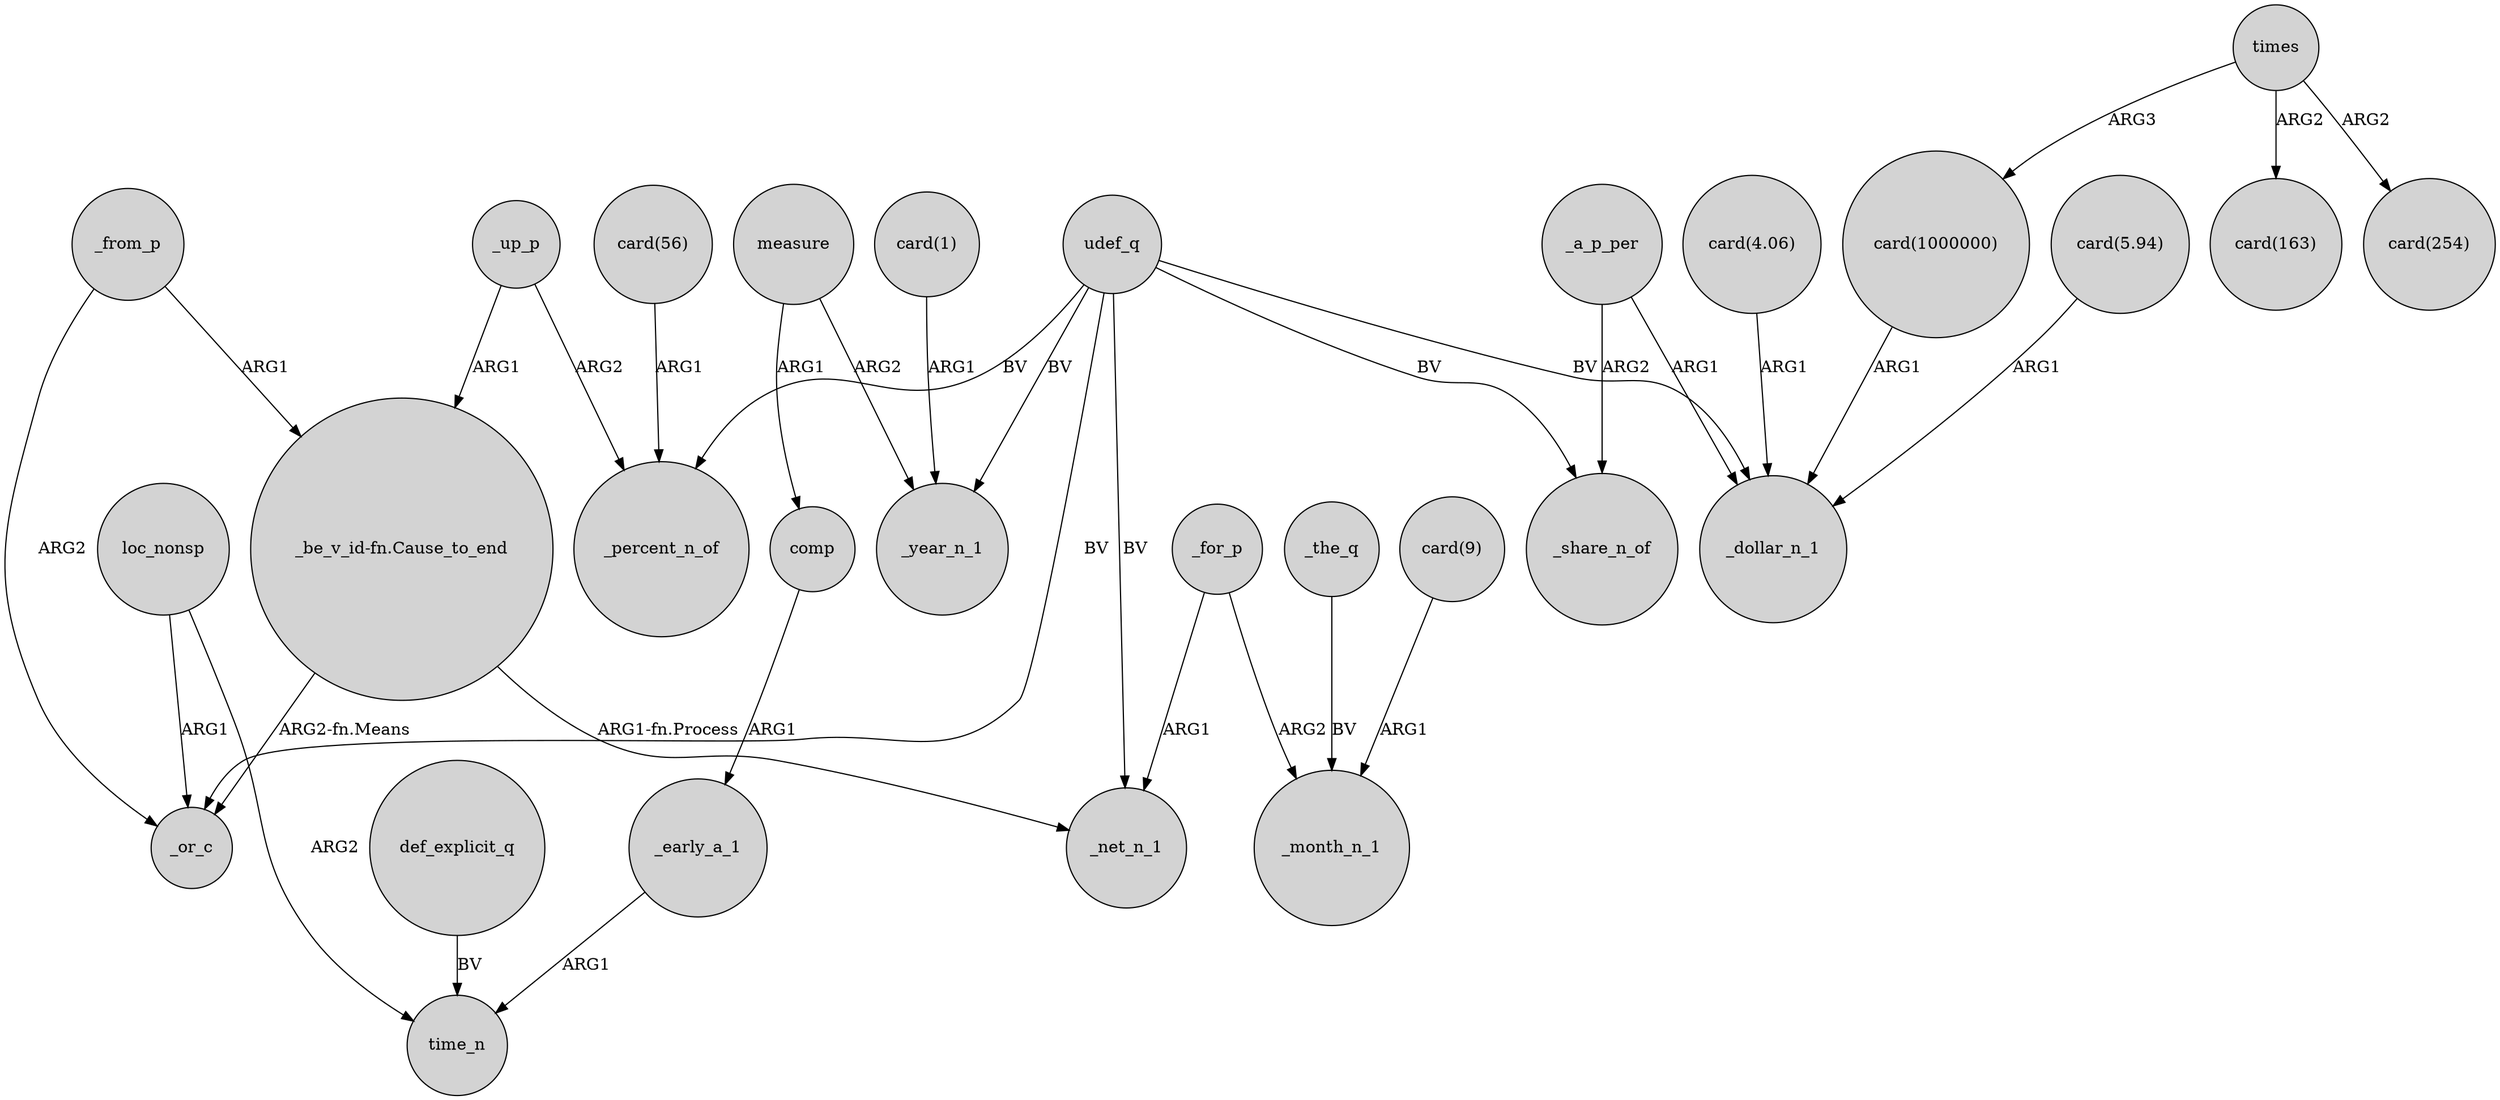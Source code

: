 digraph {
	node [shape=circle style=filled]
	_early_a_1 -> time_n [label=ARG1]
	_up_p -> _percent_n_of [label=ARG2]
	"card(1)" -> _year_n_1 [label=ARG1]
	_the_q -> _month_n_1 [label=BV]
	"card(56)" -> _percent_n_of [label=ARG1]
	_for_p -> _net_n_1 [label=ARG1]
	times -> "card(1000000)" [label=ARG3]
	comp -> _early_a_1 [label=ARG1]
	"_be_v_id-fn.Cause_to_end" -> _or_c [label="ARG2-fn.Means"]
	udef_q -> _or_c [label=BV]
	"card(5.94)" -> _dollar_n_1 [label=ARG1]
	times -> "card(163)" [label=ARG2]
	_from_p -> "_be_v_id-fn.Cause_to_end" [label=ARG1]
	measure -> _year_n_1 [label=ARG2]
	_up_p -> "_be_v_id-fn.Cause_to_end" [label=ARG1]
	_a_p_per -> _share_n_of [label=ARG2]
	udef_q -> _percent_n_of [label=BV]
	udef_q -> _share_n_of [label=BV]
	"_be_v_id-fn.Cause_to_end" -> _net_n_1 [label="ARG1-fn.Process"]
	udef_q -> _net_n_1 [label=BV]
	udef_q -> _dollar_n_1 [label=BV]
	"card(1000000)" -> _dollar_n_1 [label=ARG1]
	_from_p -> _or_c [label=ARG2]
	loc_nonsp -> _or_c [label=ARG1]
	_a_p_per -> _dollar_n_1 [label=ARG1]
	measure -> comp [label=ARG1]
	def_explicit_q -> time_n [label=BV]
	"card(4.06)" -> _dollar_n_1 [label=ARG1]
	udef_q -> _year_n_1 [label=BV]
	loc_nonsp -> time_n [label=ARG2]
	"card(9)" -> _month_n_1 [label=ARG1]
	_for_p -> _month_n_1 [label=ARG2]
	times -> "card(254)" [label=ARG2]
}
